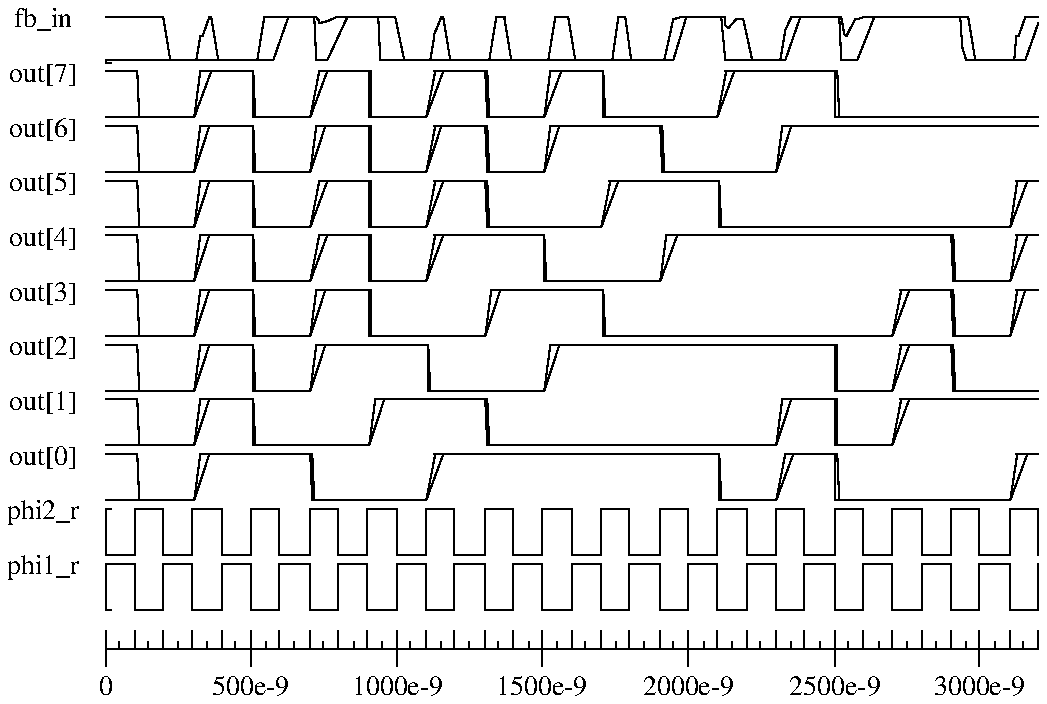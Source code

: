 .PS
.S 10
scale = 1
"phi1_r" at (-0.3173, 0.6017)
"phi2_r" at (-0.3173, 0.8752)
"out[0]" at (-0.3173, 1.1487)
"out[1]" at (-0.3173, 1.4222)
"out[2]" at (-0.3173, 1.6957)
"out[3]" at (-0.3173, 1.9692)
"out[4]" at (-0.3173, 2.2427)
"out[5]" at (-0.3173, 2.5162)
"out[6]" at (-0.3173, 2.7897)
"out[7]" at (-0.3173, 3.0632)
"fb_in" at (-0.3173, 3.3367)
line solid from (0.0000, 0.3938) to (0.0219, 0.3938)
line solid from (0.0000, 0.6236) to (0.0219, 0.6236)
line solid from (0.0000, 0.6673) to (0.0219, 0.6673)
line solid from (0.0000, 0.8971) to (0.0219, 0.8971)
line solid from (0.0000, 0.9408) to (0.0219, 0.9408)
line solid from (0.0000, 1.1706) to (0.0219, 1.1706)
line solid from (0.0000, 1.2143) to (0.0219, 1.2143)
line solid from (0.0000, 1.4441) to (0.0219, 1.4441)
line solid from (0.0000, 1.4878) to (0.0219, 1.4878)
line solid from (0.0000, 1.7176) to (0.0219, 1.7176)
line solid from (0.0000, 1.7613) to (0.0219, 1.7613)
line solid from (0.0000, 1.9911) to (0.0219, 1.9911)
line solid from (0.0000, 2.0348) to (0.0219, 2.0348)
line solid from (0.0000, 2.2646) to (0.0219, 2.2646)
line solid from (0.0000, 2.3083) to (0.0219, 2.3083)
line solid from (0.0000, 2.5381) to (0.0219, 2.5381)
line solid from (0.0000, 2.5818) to (0.0219, 2.5818)
line solid from (0.0000, 2.8116) to (0.0219, 2.8116)
line solid from (0.0000, 2.8553) to (0.0219, 2.8553)
line solid from (0.0000, 3.0851) to (0.0219, 3.0851)
line solid from (0.0000, 3.1288) to (0.0219, 3.1288)
line solid from (0.0000, 3.3586) to (0.0219, 3.3586)
line solid from (0.0000, 0.3938) to (0.0000, 0.6236)
line solid from (0.0000, 0.8971) to (0.0000, 0.6673)
line solid from (0.0000, 3.1288) to (0.0000, 3.1398)
line solid from (0.0000, 0.6236) to (0.1422, 0.6236)
line solid from (0.0000, 0.6236) to (0.1422, 0.6236)
line solid from (0.1422, 0.6236) to (0.1422, 0.3938)
line solid from (0.1422, 0.6236) to (0.1422, 0.3938)
line solid from (0.0000, 0.6673) to (0.1422, 0.6673)
line solid from (0.0000, 0.6673) to (0.1422, 0.6673)
line solid from (0.1422, 0.6673) to (0.1422, 0.8971)
line solid from (0.1422, 0.6673) to (0.1422, 0.8971)
line solid from (0.0000, 0.9408) to (0.1532, 0.9408)
line solid from (0.0000, 1.1706) to (0.1532, 1.1706)
line solid from (0.0000, 1.2143) to (0.1532, 1.2143)
line solid from (0.0000, 1.4441) to (0.1532, 1.4441)
line solid from (0.0000, 1.4878) to (0.1532, 1.4878)
line solid from (0.0000, 1.7176) to (0.1532, 1.7176)
line solid from (0.0000, 1.7613) to (0.1532, 1.7613)
line solid from (0.0000, 1.9911) to (0.1532, 1.9911)
line solid from (0.0000, 2.0348) to (0.1532, 2.0348)
line solid from (0.0000, 2.2646) to (0.1532, 2.2646)
line solid from (0.0000, 2.3083) to (0.1532, 2.3083)
line solid from (0.0000, 2.5381) to (0.1532, 2.5381)
line solid from (0.0000, 2.5818) to (0.1532, 2.5818)
line solid from (0.0000, 2.8116) to (0.1532, 2.8116)
line solid from (0.0000, 2.8553) to (0.1532, 2.8553)
line solid from (0.0000, 3.0851) to (0.1532, 3.0851)
line solid from (0.1532, 1.4441) to (0.1641, 1.2143)
line solid from (0.1532, 1.7176) to (0.1641, 1.4878)
line solid from (0.1532, 1.9911) to (0.1641, 1.7613)
line solid from (0.1532, 2.8116) to (0.1641, 2.5818)
line solid from (0.1532, 1.1706) to (0.1641, 0.9408)
line solid from (0.1532, 2.2646) to (0.1641, 2.0348)
line solid from (0.1532, 2.5381) to (0.1641, 2.3083)
line solid from (0.1532, 3.0851) to (0.1641, 2.8553)
line solid from (0.0000, 3.1398) to (0.2844, 3.1398)
line solid from (0.0000, 3.3586) to (0.2844, 3.3586)
line solid from (0.1422, 0.3938) to (0.2844, 0.3938)
line solid from (0.1422, 0.3938) to (0.2844, 0.3938)
line solid from (0.2844, 0.3938) to (0.2844, 0.6236)
line solid from (0.2844, 0.3938) to (0.2844, 0.6236)
line solid from (0.1422, 0.8971) to (0.2844, 0.8971)
line solid from (0.1422, 0.8971) to (0.2844, 0.8971)
line solid from (0.2844, 0.8971) to (0.2844, 0.6673)
line solid from (0.2844, 0.8971) to (0.2844, 0.6673)
line solid from (0.2844, 3.3586) to (0.3173, 3.1398)
line solid from (0.2844, 0.6236) to (0.4267, 0.6236)
line solid from (0.2844, 0.6236) to (0.4267, 0.6236)
line solid from (0.4267, 0.6236) to (0.4267, 0.3938)
line solid from (0.4267, 0.6236) to (0.4267, 0.3938)
line solid from (0.2844, 0.6673) to (0.4267, 0.6673)
line solid from (0.2844, 0.6673) to (0.4267, 0.6673)
line solid from (0.4267, 0.6673) to (0.4267, 0.8971)
line solid from (0.4267, 0.6673) to (0.4267, 0.8971)
line solid from (0.1532, 0.9408) to (0.4376, 0.9408)
line solid from (0.1641, 0.9408) to (0.4376, 0.9408)
line solid from (0.1532, 1.2143) to (0.4376, 1.2143)
line solid from (0.1641, 1.2143) to (0.4376, 1.2143)
line solid from (0.1532, 1.4878) to (0.4376, 1.4878)
line solid from (0.1641, 1.4878) to (0.4376, 1.4878)
line solid from (0.1532, 1.7613) to (0.4376, 1.7613)
line solid from (0.1641, 1.7613) to (0.4376, 1.7613)
line solid from (0.1532, 2.0348) to (0.4376, 2.0348)
line solid from (0.1641, 2.0348) to (0.4376, 2.0348)
line solid from (0.1532, 2.3083) to (0.4376, 2.3083)
line solid from (0.1641, 2.3083) to (0.4376, 2.3083)
line solid from (0.1532, 2.5818) to (0.4376, 2.5818)
line solid from (0.1641, 2.5818) to (0.4376, 2.5818)
line solid from (0.1532, 2.8553) to (0.4376, 2.8553)
line solid from (0.1641, 2.8553) to (0.4376, 2.8553)
line solid from (0.2844, 3.1398) to (0.4485, 3.1398)
line solid from (0.3173, 3.1398) to (0.4485, 3.1398)
line solid from (0.4376, 1.2143) to (0.4704, 1.4441)
line solid from (0.4376, 1.4878) to (0.4704, 1.7176)
line solid from (0.4376, 1.7613) to (0.4704, 1.9911)
line solid from (0.4376, 2.5818) to (0.4704, 2.8116)
line solid from (0.4485, 3.1398) to (0.4704, 3.1398)
line solid from (0.4485, 3.1398) to (0.4704, 3.2601)
line solid from (0.4376, 0.9408) to (0.4704, 1.1706)
line solid from (0.4376, 2.0348) to (0.4704, 2.2646)
line solid from (0.4376, 2.3083) to (0.4704, 2.5381)
line solid from (0.4376, 2.8553) to (0.4704, 3.0851)
line solid from (0.4704, 3.1398) to (0.4814, 3.1398)
line solid from (0.4704, 3.2601) to (0.4814, 3.2601)
line solid from (0.4814, 3.2601) to (0.4814, 3.2711)
line solid from (0.4376, 1.2143) to (0.5142, 1.4441)
line solid from (0.4376, 1.4878) to (0.5142, 1.7176)
line solid from (0.4376, 1.7613) to (0.5142, 1.9911)
line solid from (0.4376, 2.5818) to (0.5142, 2.8116)
line solid from (0.4814, 3.2711) to (0.5142, 3.3586)
line solid from (0.4376, 0.9408) to (0.5142, 1.1706)
line solid from (0.4376, 2.0348) to (0.5142, 2.2646)
line solid from (0.4376, 2.3083) to (0.5142, 2.5381)
line solid from (0.4814, 3.1398) to (0.5251, 3.1398)
line solid from (0.5142, 3.3586) to (0.5251, 3.3586)
line solid from (0.4376, 2.8553) to (0.5251, 3.0851)
line solid from (0.5251, 3.3586) to (0.5579, 3.1398)
line solid from (0.4267, 0.3938) to (0.5798, 0.3938)
line solid from (0.4267, 0.3938) to (0.5798, 0.3938)
line solid from (0.5798, 0.3938) to (0.5798, 0.6236)
line solid from (0.5798, 0.3938) to (0.5798, 0.6236)
line solid from (0.4267, 0.8971) to (0.5798, 0.8971)
line solid from (0.4267, 0.8971) to (0.5798, 0.8971)
line solid from (0.5798, 0.8971) to (0.5798, 0.6673)
line solid from (0.5798, 0.8971) to (0.5798, 0.6673)
line solid from (0.5798, 0.6236) to (0.7220, 0.6236)
line solid from (0.5798, 0.6236) to (0.7220, 0.6236)
line solid from (0.7220, 0.6236) to (0.7220, 0.3938)
line solid from (0.7220, 0.6236) to (0.7220, 0.3938)
line solid from (0.5798, 0.6673) to (0.7220, 0.6673)
line solid from (0.5798, 0.6673) to (0.7220, 0.6673)
line solid from (0.7220, 0.6673) to (0.7220, 0.8971)
line solid from (0.7220, 0.6673) to (0.7220, 0.8971)
line solid from (0.5142, 1.4441) to (0.7330, 1.4441)
line solid from (0.4704, 1.4441) to (0.7330, 1.4441)
line solid from (0.5142, 1.7176) to (0.7330, 1.7176)
line solid from (0.4704, 1.7176) to (0.7330, 1.7176)
line solid from (0.5142, 1.9911) to (0.7330, 1.9911)
line solid from (0.4704, 1.9911) to (0.7330, 1.9911)
line solid from (0.5142, 2.2646) to (0.7330, 2.2646)
line solid from (0.4704, 2.2646) to (0.7330, 2.2646)
line solid from (0.5142, 2.5381) to (0.7330, 2.5381)
line solid from (0.4704, 2.5381) to (0.7330, 2.5381)
line solid from (0.5142, 2.8116) to (0.7330, 2.8116)
line solid from (0.4704, 2.8116) to (0.7330, 2.8116)
line solid from (0.5251, 3.0851) to (0.7330, 3.0851)
line solid from (0.4704, 3.0851) to (0.7330, 3.0851)
line solid from (0.7330, 1.4441) to (0.7330, 1.2143)
line solid from (0.7330, 1.7176) to (0.7330, 1.4878)
line solid from (0.7330, 1.9911) to (0.7330, 1.7613)
line solid from (0.7330, 2.8116) to (0.7330, 2.5818)
line solid from (0.7330, 2.2646) to (0.7330, 2.0348)
line solid from (0.7330, 2.5381) to (0.7330, 2.3083)
line solid from (0.7330, 3.0851) to (0.7330, 2.8553)
line solid from (0.7330, 1.4441) to (0.7439, 1.2143)
line solid from (0.7330, 1.7176) to (0.7439, 1.4878)
line solid from (0.7330, 1.9911) to (0.7439, 1.7613)
line solid from (0.7330, 2.8116) to (0.7439, 2.5818)
line solid from (0.7330, 2.2646) to (0.7439, 2.0348)
line solid from (0.7330, 2.5381) to (0.7439, 2.3083)
line solid from (0.7330, 3.0851) to (0.7439, 2.8553)
line solid from (0.5251, 3.1398) to (0.7549, 3.1398)
line solid from (0.5579, 3.1398) to (0.7549, 3.1398)
line solid from (0.7549, 3.1398) to (0.7877, 3.3586)
line solid from (0.7549, 3.1398) to (0.8314, 3.1398)
line solid from (0.7877, 3.3586) to (0.8314, 3.3586)
line solid from (0.7220, 0.3938) to (0.8643, 0.3938)
line solid from (0.7220, 0.3938) to (0.8643, 0.3938)
line solid from (0.8643, 0.3938) to (0.8643, 0.6236)
line solid from (0.8643, 0.3938) to (0.8643, 0.6236)
line solid from (0.7220, 0.8971) to (0.8643, 0.8971)
line solid from (0.7220, 0.8971) to (0.8643, 0.8971)
line solid from (0.8643, 0.8971) to (0.8643, 0.6673)
line solid from (0.8643, 0.8971) to (0.8643, 0.6673)
line solid from (0.8314, 3.1398) to (0.9080, 3.3586)
line solid from (0.8643, 0.6236) to (1.0174, 0.6236)
line solid from (0.8643, 0.6236) to (1.0174, 0.6236)
line solid from (1.0174, 0.6236) to (1.0174, 0.3938)
line solid from (1.0174, 0.6236) to (1.0174, 0.3938)
line solid from (0.8643, 0.6673) to (1.0174, 0.6673)
line solid from (0.8643, 0.6673) to (1.0174, 0.6673)
line solid from (1.0174, 0.6673) to (1.0174, 0.8971)
line solid from (1.0174, 0.6673) to (1.0174, 0.8971)
line solid from (0.7330, 1.4878) to (1.0174, 1.4878)
line solid from (0.7439, 1.4878) to (1.0174, 1.4878)
line solid from (0.7330, 1.7613) to (1.0174, 1.7613)
line solid from (0.7439, 1.7613) to (1.0174, 1.7613)
line solid from (0.7330, 2.0348) to (1.0174, 2.0348)
line solid from (0.7439, 2.0348) to (1.0174, 2.0348)
line solid from (0.7330, 2.3083) to (1.0174, 2.3083)
line solid from (0.7439, 2.3083) to (1.0174, 2.3083)
line solid from (0.7330, 2.5818) to (1.0174, 2.5818)
line solid from (0.7439, 2.5818) to (1.0174, 2.5818)
line solid from (0.7330, 2.8553) to (1.0174, 2.8553)
line solid from (0.7439, 2.8553) to (1.0174, 2.8553)
line solid from (0.5142, 1.1706) to (1.0174, 1.1706)
line solid from (0.4704, 1.1706) to (1.0174, 1.1706)
line solid from (1.0174, 1.1706) to (1.0284, 0.9408)
line solid from (1.0174, 1.1706) to (1.0284, 1.1706)
line solid from (0.9080, 3.3586) to (1.0393, 3.3586)
line solid from (0.8314, 3.3586) to (1.0393, 3.3586)
line solid from (1.0284, 1.1706) to (1.0393, 0.9408)
line solid from (1.0393, 3.3586) to (1.0502, 3.1398)
line solid from (1.0174, 1.4878) to (1.0502, 1.7176)
line solid from (1.0174, 1.7613) to (1.0502, 1.9911)
line solid from (1.0174, 2.5818) to (1.0502, 2.8116)
line solid from (1.0393, 3.3586) to (1.0502, 3.3586)
line solid from (1.0502, 3.1398) to (1.0612, 3.1398)
line solid from (1.0502, 3.3586) to (1.0612, 3.3367)
line solid from (1.0174, 2.0348) to (1.0612, 2.2646)
line solid from (1.0174, 2.3083) to (1.0612, 2.5381)
line solid from (1.0174, 2.8553) to (1.0612, 3.0851)
line solid from (1.0612, 3.3367) to (1.0612, 3.3258)
line solid from (1.0174, 1.4878) to (1.0940, 1.7176)
line solid from (1.0174, 1.7613) to (1.0940, 1.9911)
line solid from (1.0174, 2.5818) to (1.0940, 2.8116)
line solid from (1.0174, 2.0348) to (1.1049, 2.2646)
line solid from (1.0174, 2.3083) to (1.1049, 2.5381)
line solid from (1.0612, 3.1398) to (1.1049, 3.1398)
line solid from (1.0612, 3.3258) to (1.1049, 3.3367)
line solid from (1.0174, 2.8553) to (1.1049, 3.0851)
line solid from (1.1049, 3.3367) to (1.1487, 3.3586)
line solid from (1.0174, 0.3938) to (1.1596, 0.3938)
line solid from (1.0174, 0.3938) to (1.1596, 0.3938)
line solid from (1.1596, 0.3938) to (1.1596, 0.6236)
line solid from (1.1596, 0.3938) to (1.1596, 0.6236)
line solid from (1.0174, 0.8971) to (1.1596, 0.8971)
line solid from (1.0174, 0.8971) to (1.1596, 0.8971)
line solid from (1.1596, 0.8971) to (1.1596, 0.6673)
line solid from (1.1596, 0.8971) to (1.1596, 0.6673)
line solid from (1.1049, 3.1398) to (1.2034, 3.3586)
line solid from (1.1596, 0.6236) to (1.3019, 0.6236)
line solid from (1.1596, 0.6236) to (1.3019, 0.6236)
line solid from (1.3019, 0.6236) to (1.3019, 0.3938)
line solid from (1.3019, 0.6236) to (1.3019, 0.3938)
line solid from (1.1596, 0.6673) to (1.3019, 0.6673)
line solid from (1.1596, 0.6673) to (1.3019, 0.6673)
line solid from (1.3019, 0.6673) to (1.3019, 0.8971)
line solid from (1.3019, 0.6673) to (1.3019, 0.8971)
line solid from (0.7330, 1.2143) to (1.3019, 1.2143)
line solid from (0.7439, 1.2143) to (1.3019, 1.2143)
line solid from (1.3019, 1.2143) to (1.3128, 1.2143)
line solid from (1.3019, 1.2143) to (1.3128, 1.2143)
line solid from (1.0940, 1.9911) to (1.3128, 1.9911)
line solid from (1.0502, 1.9911) to (1.3128, 1.9911)
line solid from (1.1049, 2.2646) to (1.3128, 2.2646)
line solid from (1.0612, 2.2646) to (1.3128, 2.2646)
line solid from (1.1049, 2.5381) to (1.3128, 2.5381)
line solid from (1.0612, 2.5381) to (1.3128, 2.5381)
line solid from (1.0940, 2.8116) to (1.3128, 2.8116)
line solid from (1.0502, 2.8116) to (1.3128, 2.8116)
line solid from (1.1049, 3.0851) to (1.3128, 3.0851)
line solid from (1.0612, 3.0851) to (1.3128, 3.0851)
line solid from (1.3128, 1.9911) to (1.3128, 1.7613)
line solid from (1.3128, 2.8116) to (1.3128, 2.5818)
line solid from (1.3128, 2.2646) to (1.3128, 2.0348)
line solid from (1.3128, 2.5381) to (1.3128, 2.3083)
line solid from (1.3128, 3.0851) to (1.3128, 2.8553)
line solid from (1.3128, 1.7613) to (1.3237, 1.7613)
line solid from (1.3128, 1.9911) to (1.3237, 1.9911)
line solid from (1.3128, 2.0348) to (1.3237, 2.0348)
line solid from (1.3128, 2.2646) to (1.3237, 2.2646)
line solid from (1.3128, 2.3083) to (1.3237, 2.3083)
line solid from (1.3128, 2.5381) to (1.3237, 2.5381)
line solid from (1.3128, 2.5818) to (1.3237, 2.5818)
line solid from (1.3128, 2.8116) to (1.3237, 2.8116)
line solid from (1.3128, 2.8553) to (1.3237, 2.8553)
line solid from (1.3128, 3.0851) to (1.3237, 3.0851)
line solid from (1.3237, 1.9911) to (1.3237, 1.7613)
line solid from (1.3237, 2.8116) to (1.3237, 2.5818)
line solid from (1.3237, 2.2646) to (1.3237, 2.0348)
line solid from (1.3237, 2.5381) to (1.3237, 2.3083)
line solid from (1.3237, 3.0851) to (1.3237, 2.8553)
line solid from (1.3128, 1.2143) to (1.3456, 1.4441)
line solid from (1.2034, 3.3586) to (1.3566, 3.3586)
line solid from (1.1487, 3.3586) to (1.3566, 3.3586)
line solid from (1.3566, 3.3586) to (1.3675, 3.1398)
line solid from (1.3128, 1.2143) to (1.3894, 1.4441)
line solid from (1.3675, 3.1398) to (1.4441, 3.1398)
line solid from (1.3566, 3.3586) to (1.4441, 3.3586)
line solid from (1.3019, 0.3938) to (1.4550, 0.3938)
line solid from (1.3019, 0.3938) to (1.4550, 0.3938)
line solid from (1.4550, 0.3938) to (1.4550, 0.6236)
line solid from (1.4550, 0.3938) to (1.4550, 0.6236)
line solid from (1.3019, 0.8971) to (1.4550, 0.8971)
line solid from (1.3019, 0.8971) to (1.4550, 0.8971)
line solid from (1.4550, 0.8971) to (1.4550, 0.6673)
line solid from (1.4550, 0.8971) to (1.4550, 0.6673)
line solid from (1.4441, 3.3586) to (1.4878, 3.1398)
line solid from (1.4550, 0.6236) to (1.5972, 0.6236)
line solid from (1.4550, 0.6236) to (1.5972, 0.6236)
line solid from (1.5972, 0.6236) to (1.5972, 0.3938)
line solid from (1.5972, 0.6236) to (1.5972, 0.3938)
line solid from (1.4550, 0.6673) to (1.5972, 0.6673)
line solid from (1.4550, 0.6673) to (1.5972, 0.6673)
line solid from (1.5972, 0.6673) to (1.5972, 0.8971)
line solid from (1.5972, 0.6673) to (1.5972, 0.8971)
line solid from (1.0284, 0.9408) to (1.5972, 0.9408)
line solid from (1.0393, 0.9408) to (1.5972, 0.9408)
line solid from (1.3237, 2.0348) to (1.5972, 2.0348)
line solid from (1.3237, 2.0348) to (1.5972, 2.0348)
line solid from (1.3237, 2.3083) to (1.5972, 2.3083)
line solid from (1.3237, 2.3083) to (1.5972, 2.3083)
line solid from (1.3237, 2.5818) to (1.5972, 2.5818)
line solid from (1.3237, 2.5818) to (1.5972, 2.5818)
line solid from (1.3237, 2.8553) to (1.5972, 2.8553)
line solid from (1.3237, 2.8553) to (1.5972, 2.8553)
line solid from (1.0940, 1.7176) to (1.6082, 1.7176)
line solid from (1.0502, 1.7176) to (1.6082, 1.7176)
line solid from (1.6082, 1.7176) to (1.6082, 1.4878)
line solid from (1.6082, 1.7176) to (1.6191, 1.4878)
line solid from (1.4441, 3.1398) to (1.6191, 3.1398)
line solid from (1.4878, 3.1398) to (1.6191, 3.1398)
line solid from (1.5972, 2.5818) to (1.6410, 2.8116)
line solid from (1.6191, 3.1398) to (1.6410, 3.1398)
line solid from (1.6191, 3.1398) to (1.6410, 3.2601)
line solid from (1.5972, 0.9408) to (1.6410, 1.1706)
line solid from (1.5972, 2.0348) to (1.6410, 2.2646)
line solid from (1.5972, 2.3083) to (1.6410, 2.5381)
line solid from (1.5972, 2.8553) to (1.6410, 3.0851)
line solid from (1.6410, 3.2601) to (1.6410, 3.2711)
line solid from (1.5972, 2.5818) to (1.6738, 2.8116)
line solid from (1.6410, 3.2711) to (1.6738, 3.3586)
line solid from (1.5972, 0.9408) to (1.6848, 1.1706)
line solid from (1.5972, 2.0348) to (1.6848, 2.2646)
line solid from (1.5972, 2.3083) to (1.6848, 2.5381)
line solid from (1.6410, 3.1398) to (1.6848, 3.1398)
line solid from (1.6738, 3.3586) to (1.6848, 3.3586)
line solid from (1.5972, 2.8553) to (1.6848, 3.0851)
line solid from (1.6848, 3.3586) to (1.7176, 3.1398)
line solid from (1.5972, 0.3938) to (1.7395, 0.3938)
line solid from (1.5972, 0.3938) to (1.7395, 0.3938)
line solid from (1.7395, 0.3938) to (1.7395, 0.6236)
line solid from (1.7395, 0.3938) to (1.7395, 0.6236)
line solid from (1.5972, 0.8971) to (1.7395, 0.8971)
line solid from (1.5972, 0.8971) to (1.7395, 0.8971)
line solid from (1.7395, 0.8971) to (1.7395, 0.6673)
line solid from (1.7395, 0.8971) to (1.7395, 0.6673)
line solid from (1.7395, 0.6236) to (1.8926, 0.6236)
line solid from (1.7395, 0.6236) to (1.8926, 0.6236)
line solid from (1.8926, 0.6236) to (1.8926, 0.3938)
line solid from (1.8926, 0.6236) to (1.8926, 0.3938)
line solid from (1.7395, 0.6673) to (1.8926, 0.6673)
line solid from (1.7395, 0.6673) to (1.8926, 0.6673)
line solid from (1.8926, 0.6673) to (1.8926, 0.8971)
line solid from (1.8926, 0.6673) to (1.8926, 0.8971)
line solid from (1.3237, 1.7613) to (1.8926, 1.7613)
line solid from (1.3237, 1.7613) to (1.8926, 1.7613)
line solid from (1.3894, 1.4441) to (1.8926, 1.4441)
line solid from (1.3456, 1.4441) to (1.8926, 1.4441)
line solid from (1.6848, 2.5381) to (1.8926, 2.5381)
line solid from (1.6410, 2.5381) to (1.8926, 2.5381)
line solid from (1.6738, 2.8116) to (1.8926, 2.8116)
line solid from (1.6410, 2.8116) to (1.8926, 2.8116)
line solid from (1.6848, 3.0851) to (1.8926, 3.0851)
line solid from (1.6410, 3.0851) to (1.8926, 3.0851)
line solid from (1.8926, 1.4441) to (1.9036, 1.2143)
line solid from (1.8926, 2.8116) to (1.9036, 2.5818)
line solid from (1.8926, 2.5381) to (1.9036, 2.3083)
line solid from (1.8926, 3.0851) to (1.9036, 2.8553)
line solid from (1.8926, 1.4441) to (1.9036, 1.4441)
line solid from (1.8926, 2.5381) to (1.9036, 2.5381)
line solid from (1.8926, 2.8116) to (1.9036, 2.8116)
line solid from (1.8926, 3.0851) to (1.9036, 3.0851)
line solid from (1.9036, 1.4441) to (1.9145, 1.2143)
line solid from (1.9036, 2.8116) to (1.9145, 2.5818)
line solid from (1.9036, 2.5381) to (1.9145, 2.3083)
line solid from (1.9036, 3.0851) to (1.9145, 2.8553)
line solid from (1.6848, 3.1398) to (1.9145, 3.1398)
line solid from (1.7176, 3.1398) to (1.9145, 3.1398)
line solid from (1.8926, 1.7613) to (1.9254, 1.9911)
line solid from (1.9145, 3.1398) to (1.9473, 3.3586)
line solid from (1.8926, 1.7613) to (1.9692, 1.9911)
line solid from (1.9145, 3.1398) to (1.9911, 3.1398)
line solid from (1.9473, 3.3586) to (1.9911, 3.3586)
line solid from (1.9911, 3.3586) to (2.0239, 3.1398)
line solid from (1.8926, 0.3938) to (2.0348, 0.3938)
line solid from (1.8926, 0.3938) to (2.0348, 0.3938)
line solid from (2.0348, 0.3938) to (2.0348, 0.6236)
line solid from (2.0348, 0.3938) to (2.0348, 0.6236)
line solid from (1.8926, 0.8971) to (2.0348, 0.8971)
line solid from (1.8926, 0.8971) to (2.0348, 0.8971)
line solid from (2.0348, 0.8971) to (2.0348, 0.6673)
line solid from (2.0348, 0.8971) to (2.0348, 0.6673)
line solid from (2.0348, 0.6236) to (2.1771, 0.6236)
line solid from (2.0348, 0.6236) to (2.1771, 0.6236)
line solid from (2.1771, 0.6236) to (2.1771, 0.3938)
line solid from (2.1771, 0.6236) to (2.1771, 0.3938)
line solid from (2.0348, 0.6673) to (2.1771, 0.6673)
line solid from (2.0348, 0.6673) to (2.1771, 0.6673)
line solid from (2.1771, 0.6673) to (2.1771, 0.8971)
line solid from (2.1771, 0.6673) to (2.1771, 0.8971)
line solid from (1.6082, 1.4878) to (2.1771, 1.4878)
line solid from (1.6191, 1.4878) to (2.1771, 1.4878)
line solid from (1.9036, 2.5818) to (2.1771, 2.5818)
line solid from (1.9145, 2.5818) to (2.1771, 2.5818)
line solid from (1.9036, 2.8553) to (2.1771, 2.8553)
line solid from (1.9145, 2.8553) to (2.1771, 2.8553)
line solid from (2.1771, 1.4878) to (2.1880, 1.4878)
line solid from (2.1771, 1.4878) to (2.1880, 1.4878)
line solid from (2.1771, 2.5818) to (2.1880, 2.5818)
line solid from (2.1771, 2.5818) to (2.1880, 2.5818)
line solid from (2.1771, 2.8553) to (2.1880, 2.8553)
line solid from (2.1771, 2.8553) to (2.1880, 2.8553)
line solid from (1.6848, 2.2646) to (2.1880, 2.2646)
line solid from (1.6410, 2.2646) to (2.1880, 2.2646)
line solid from (2.1880, 2.2646) to (2.1880, 2.0348)
line solid from (2.1880, 2.2646) to (2.1989, 2.0348)
line solid from (1.9911, 3.1398) to (2.2099, 3.1398)
line solid from (2.0239, 3.1398) to (2.2099, 3.1398)
line solid from (2.1880, 1.4878) to (2.2208, 1.7176)
line solid from (2.1880, 2.5818) to (2.2208, 2.8116)
line solid from (2.1880, 2.8553) to (2.2208, 3.0851)
line solid from (2.2099, 3.1398) to (2.2427, 3.3586)
line solid from (2.1880, 1.4878) to (2.2646, 1.7176)
line solid from (2.1880, 2.5818) to (2.2646, 2.8116)
line solid from (2.1880, 2.8553) to (2.2755, 3.0851)
line solid from (2.2099, 3.1398) to (2.3083, 3.1398)
line solid from (2.2427, 3.3586) to (2.3083, 3.3586)
line solid from (2.1771, 0.3938) to (2.3302, 0.3938)
line solid from (2.1771, 0.3938) to (2.3302, 0.3938)
line solid from (2.3302, 0.3938) to (2.3302, 0.6236)
line solid from (2.3302, 0.3938) to (2.3302, 0.6236)
line solid from (2.1771, 0.8971) to (2.3302, 0.8971)
line solid from (2.1771, 0.8971) to (2.3302, 0.8971)
line solid from (2.3302, 0.8971) to (2.3302, 0.6673)
line solid from (2.3302, 0.8971) to (2.3302, 0.6673)
line solid from (2.3083, 3.3586) to (2.3412, 3.1398)
line solid from (2.3302, 0.6236) to (2.4724, 0.6236)
line solid from (2.3302, 0.6236) to (2.4724, 0.6236)
line solid from (2.4724, 0.6236) to (2.4724, 0.3938)
line solid from (2.4724, 0.6236) to (2.4724, 0.3938)
line solid from (2.3302, 0.6673) to (2.4724, 0.6673)
line solid from (2.3302, 0.6673) to (2.4724, 0.6673)
line solid from (2.4724, 0.6673) to (2.4724, 0.8971)
line solid from (2.4724, 0.6673) to (2.4724, 0.8971)
line solid from (1.9036, 2.3083) to (2.4724, 2.3083)
line solid from (1.9145, 2.3083) to (2.4724, 2.3083)
line solid from (1.9692, 1.9911) to (2.4834, 1.9911)
line solid from (1.9254, 1.9911) to (2.4834, 1.9911)
line solid from (2.2755, 3.0851) to (2.4834, 3.0851)
line solid from (2.2208, 3.0851) to (2.4834, 3.0851)
line solid from (2.4834, 1.9911) to (2.4834, 1.7613)
line solid from (2.4834, 3.0851) to (2.4834, 2.8553)
line solid from (2.4834, 1.9911) to (2.4943, 1.7613)
line solid from (2.4834, 3.0851) to (2.4943, 2.8553)
line solid from (2.4724, 2.3083) to (2.5162, 2.5381)
line solid from (2.3083, 3.1398) to (2.5271, 3.1398)
line solid from (2.3412, 3.1398) to (2.5271, 3.1398)
line solid from (2.4724, 2.3083) to (2.5600, 2.5381)
line solid from (2.5271, 3.1398) to (2.5600, 3.3586)
line solid from (2.5271, 3.1398) to (2.5928, 3.1398)
line solid from (2.5600, 3.3586) to (2.5928, 3.3586)
line solid from (2.4724, 0.3938) to (2.6147, 0.3938)
line solid from (2.4724, 0.3938) to (2.6147, 0.3938)
line solid from (2.6147, 0.3938) to (2.6147, 0.6236)
line solid from (2.6147, 0.3938) to (2.6147, 0.6236)
line solid from (2.4724, 0.8971) to (2.6147, 0.8971)
line solid from (2.4724, 0.8971) to (2.6147, 0.8971)
line solid from (2.6147, 0.8971) to (2.6147, 0.6673)
line solid from (2.6147, 0.8971) to (2.6147, 0.6673)
line solid from (2.5928, 3.3586) to (2.6256, 3.1398)
line solid from (2.6147, 0.6236) to (2.7678, 0.6236)
line solid from (2.6147, 0.6236) to (2.7678, 0.6236)
line solid from (2.7678, 0.6236) to (2.7678, 0.3938)
line solid from (2.7678, 0.6236) to (2.7678, 0.3938)
line solid from (2.6147, 0.6673) to (2.7678, 0.6673)
line solid from (2.6147, 0.6673) to (2.7678, 0.6673)
line solid from (2.7678, 0.6673) to (2.7678, 0.8971)
line solid from (2.7678, 0.6673) to (2.7678, 0.8971)
line solid from (2.1880, 2.0348) to (2.7678, 2.0348)
line solid from (2.1989, 2.0348) to (2.7678, 2.0348)
line solid from (2.2646, 2.8116) to (2.7678, 2.8116)
line solid from (2.2208, 2.8116) to (2.7678, 2.8116)
line solid from (2.7678, 2.8116) to (2.7788, 2.5818)
line solid from (2.7678, 2.8116) to (2.7788, 2.8116)
line solid from (2.7788, 2.8116) to (2.7897, 2.5818)
line solid from (2.5928, 3.1398) to (2.7897, 3.1398)
line solid from (2.6256, 3.1398) to (2.7897, 3.1398)
line solid from (2.7678, 2.0348) to (2.8006, 2.2646)
line solid from (2.7897, 3.1398) to (2.8335, 3.1398)
line solid from (2.7897, 3.1398) to (2.8335, 3.3476)
line solid from (2.7678, 2.0348) to (2.8553, 2.2646)
line solid from (2.8335, 3.3476) to (2.8663, 3.3586)
line solid from (2.8335, 3.1398) to (2.8991, 3.3586)
line solid from (2.7678, 0.3938) to (2.9100, 0.3938)
line solid from (2.7678, 0.3938) to (2.9100, 0.3938)
line solid from (2.9100, 0.3938) to (2.9100, 0.6236)
line solid from (2.9100, 0.3938) to (2.9100, 0.6236)
line solid from (2.7678, 0.8971) to (2.9100, 0.8971)
line solid from (2.7678, 0.8971) to (2.9100, 0.8971)
line solid from (2.9100, 0.8971) to (2.9100, 0.6673)
line solid from (2.9100, 0.8971) to (2.9100, 0.6673)
line solid from (2.9100, 0.6236) to (3.0523, 0.6236)
line solid from (2.9100, 0.6236) to (3.0523, 0.6236)
line solid from (3.0523, 0.6236) to (3.0523, 0.3938)
line solid from (3.0523, 0.6236) to (3.0523, 0.3938)
line solid from (2.9100, 0.6673) to (3.0523, 0.6673)
line solid from (2.9100, 0.6673) to (3.0523, 0.6673)
line solid from (3.0523, 0.6673) to (3.0523, 0.8971)
line solid from (3.0523, 0.6673) to (3.0523, 0.8971)
line solid from (2.4834, 2.8553) to (3.0523, 2.8553)
line solid from (2.4943, 2.8553) to (3.0523, 2.8553)
line solid from (1.6848, 1.1706) to (3.0632, 1.1706)
line solid from (1.6410, 1.1706) to (3.0632, 1.1706)
line solid from (2.5600, 2.5381) to (3.0632, 2.5381)
line solid from (2.5162, 2.5381) to (3.0632, 2.5381)
line solid from (3.0632, 1.1706) to (3.0632, 0.9408)
line solid from (3.0632, 2.5381) to (3.0632, 2.3083)
line solid from (2.8991, 3.3586) to (3.0741, 3.3586)
line solid from (2.8663, 3.3586) to (3.0741, 3.3586)
line solid from (3.0632, 1.1706) to (3.0741, 0.9408)
line solid from (3.0632, 2.5381) to (3.0741, 2.3083)
line solid from (3.0741, 3.3586) to (3.0960, 3.1398)
line solid from (3.0741, 3.3586) to (3.0960, 3.3586)
line solid from (3.0523, 2.8553) to (3.0960, 3.0851)
line solid from (3.0960, 3.3586) to (3.0960, 3.3148)
line solid from (3.0960, 3.1398) to (3.1070, 3.1398)
line solid from (3.0960, 3.3148) to (3.1070, 3.3039)
line solid from (3.0523, 2.8553) to (3.1398, 3.0851)
line solid from (3.1070, 3.1398) to (3.1507, 3.1398)
line solid from (3.1070, 3.3039) to (3.1507, 3.3476)
line solid from (3.1507, 3.1398) to (3.1835, 3.1398)
line solid from (3.1507, 3.3476) to (3.1835, 3.3476)
line solid from (3.0523, 0.3938) to (3.2054, 0.3938)
line solid from (3.0523, 0.3938) to (3.2054, 0.3938)
line solid from (3.2054, 0.3938) to (3.2054, 0.6236)
line solid from (3.2054, 0.3938) to (3.2054, 0.6236)
line solid from (3.0523, 0.8971) to (3.2054, 0.8971)
line solid from (3.0523, 0.8971) to (3.2054, 0.8971)
line solid from (3.2054, 0.8971) to (3.2054, 0.6673)
line solid from (3.2054, 0.8971) to (3.2054, 0.6673)
line solid from (3.1835, 3.3476) to (3.2273, 3.1398)
line solid from (3.2054, 0.6236) to (3.3476, 0.6236)
line solid from (3.2054, 0.6236) to (3.3476, 0.6236)
line solid from (3.3476, 0.6236) to (3.3476, 0.3938)
line solid from (3.3476, 0.6236) to (3.3476, 0.3938)
line solid from (3.2054, 0.6673) to (3.3476, 0.6673)
line solid from (3.2054, 0.6673) to (3.3476, 0.6673)
line solid from (3.3476, 0.6673) to (3.3476, 0.8971)
line solid from (3.3476, 0.6673) to (3.3476, 0.8971)
line solid from (3.0632, 0.9408) to (3.3476, 0.9408)
line solid from (3.0741, 0.9408) to (3.3476, 0.9408)
line solid from (1.9036, 1.2143) to (3.3476, 1.2143)
line solid from (1.9145, 1.2143) to (3.3476, 1.2143)
line solid from (2.7788, 2.5818) to (3.3476, 2.5818)
line solid from (2.7897, 2.5818) to (3.3476, 2.5818)
line solid from (3.1835, 3.1398) to (3.3695, 3.1398)
line solid from (3.2273, 3.1398) to (3.3695, 3.1398)
line solid from (3.3476, 1.2143) to (3.3805, 1.4441)
line solid from (3.3476, 2.5818) to (3.3805, 2.8116)
line solid from (3.3476, 0.9408) to (3.3914, 1.1706)
line solid from (3.3695, 3.1398) to (3.3914, 3.1398)
line solid from (3.3695, 3.1398) to (3.3914, 3.2929)
line solid from (3.3914, 3.2929) to (3.4242, 3.3586)
line solid from (3.3476, 1.2143) to (3.4242, 1.4441)
line solid from (3.3476, 2.5818) to (3.4242, 2.8116)
line solid from (3.3476, 0.9408) to (3.4352, 1.1706)
line solid from (3.3914, 3.1398) to (3.4680, 3.3586)
line solid from (3.3476, 0.3938) to (3.4899, 0.3938)
line solid from (3.3476, 0.3938) to (3.4899, 0.3938)
line solid from (3.4899, 0.3938) to (3.4899, 0.6236)
line solid from (3.4899, 0.3938) to (3.4899, 0.6236)
line solid from (3.3476, 0.8971) to (3.4899, 0.8971)
line solid from (3.3476, 0.8971) to (3.4899, 0.8971)
line solid from (3.4899, 0.8971) to (3.4899, 0.6673)
line solid from (3.4899, 0.8971) to (3.4899, 0.6673)
line solid from (3.4899, 0.6236) to (3.6430, 0.6236)
line solid from (3.4899, 0.6236) to (3.6430, 0.6236)
line solid from (3.6430, 0.6236) to (3.6430, 0.3938)
line solid from (3.6430, 0.6236) to (3.6430, 0.3938)
line solid from (3.4899, 0.6673) to (3.6430, 0.6673)
line solid from (3.4899, 0.6673) to (3.6430, 0.6673)
line solid from (3.6430, 0.6673) to (3.6430, 0.8971)
line solid from (3.6430, 0.6673) to (3.6430, 0.8971)
line solid from (3.4352, 1.1706) to (3.6430, 1.1706)
line solid from (3.3914, 1.1706) to (3.6430, 1.1706)
line solid from (3.4242, 1.4441) to (3.6430, 1.4441)
line solid from (3.3805, 1.4441) to (3.6430, 1.4441)
line solid from (2.2646, 1.7176) to (3.6430, 1.7176)
line solid from (2.2208, 1.7176) to (3.6430, 1.7176)
line solid from (3.1398, 3.0851) to (3.6430, 3.0851)
line solid from (3.0960, 3.0851) to (3.6430, 3.0851)
line solid from (3.6430, 1.4441) to (3.6430, 1.2143)
line solid from (3.6430, 1.7176) to (3.6430, 1.4878)
line solid from (3.6430, 1.1706) to (3.6430, 0.9408)
line solid from (3.6430, 3.0851) to (3.6430, 2.8553)
line solid from (3.6430, 0.9408) to (3.6540, 0.9408)
line solid from (3.6430, 1.1706) to (3.6540, 1.1706)
line solid from (3.6430, 1.2143) to (3.6540, 1.2143)
line solid from (3.6430, 1.4441) to (3.6540, 1.4441)
line solid from (3.6430, 1.4878) to (3.6540, 1.4878)
line solid from (3.6430, 1.7176) to (3.6540, 1.7176)
line solid from (3.6430, 2.8553) to (3.6540, 2.8553)
line solid from (3.6430, 3.0851) to (3.6540, 3.0851)
line solid from (3.6540, 1.4441) to (3.6540, 1.2143)
line solid from (3.6540, 1.7176) to (3.6540, 1.4878)
line solid from (3.4680, 3.3586) to (3.6649, 3.3586)
line solid from (3.4242, 3.3586) to (3.6649, 3.3586)
line solid from (3.6540, 1.1706) to (3.6649, 0.9408)
line solid from (3.6540, 3.0851) to (3.6649, 2.8553)
line solid from (3.6649, 3.3586) to (3.6758, 3.1398)
line solid from (3.6649, 3.3586) to (3.6758, 3.3586)
line solid from (3.6758, 3.1398) to (3.6868, 3.1398)
line solid from (3.6758, 3.3586) to (3.6868, 3.2711)
line solid from (3.6868, 3.1398) to (3.6977, 3.1398)
line solid from (3.6868, 3.2711) to (3.6977, 3.2601)
line solid from (3.6977, 3.1398) to (3.7415, 3.1398)
line solid from (3.6977, 3.2601) to (3.7415, 3.3476)
line solid from (3.7415, 3.1398) to (3.7524, 3.1398)
line solid from (3.7415, 3.3476) to (3.7524, 3.3476)
line solid from (3.7524, 3.3476) to (3.7852, 3.3586)
line solid from (3.6430, 0.3938) to (3.7852, 0.3938)
line solid from (3.6430, 0.3938) to (3.7852, 0.3938)
line solid from (3.7852, 0.3938) to (3.7852, 0.6236)
line solid from (3.7852, 0.3938) to (3.7852, 0.6236)
line solid from (3.6430, 0.8971) to (3.7852, 0.8971)
line solid from (3.6430, 0.8971) to (3.7852, 0.8971)
line solid from (3.7852, 0.8971) to (3.7852, 0.6673)
line solid from (3.7852, 0.8971) to (3.7852, 0.6673)
line solid from (3.7524, 3.1398) to (3.8399, 3.3586)
line solid from (3.7852, 0.6236) to (3.9275, 0.6236)
line solid from (3.7852, 0.6236) to (3.9275, 0.6236)
line solid from (3.9275, 0.6236) to (3.9275, 0.3938)
line solid from (3.9275, 0.6236) to (3.9275, 0.3938)
line solid from (3.7852, 0.6673) to (3.9275, 0.6673)
line solid from (3.7852, 0.6673) to (3.9275, 0.6673)
line solid from (3.9275, 0.6673) to (3.9275, 0.8971)
line solid from (3.9275, 0.6673) to (3.9275, 0.8971)
line solid from (3.6540, 1.2143) to (3.9275, 1.2143)
line solid from (3.6540, 1.2143) to (3.9275, 1.2143)
line solid from (3.6540, 1.4878) to (3.9275, 1.4878)
line solid from (3.6540, 1.4878) to (3.9275, 1.4878)
line solid from (2.4834, 1.7613) to (3.9275, 1.7613)
line solid from (2.4943, 1.7613) to (3.9275, 1.7613)
line solid from (3.9275, 1.2143) to (3.9712, 1.4441)
line solid from (3.9275, 1.4878) to (3.9712, 1.7176)
line solid from (3.9275, 1.7613) to (3.9712, 1.9911)
line solid from (3.9275, 1.2143) to (4.0150, 1.4441)
line solid from (3.9275, 1.4878) to (4.0150, 1.7176)
line solid from (3.9275, 1.7613) to (4.0150, 1.9911)
line solid from (3.9275, 0.3938) to (4.0806, 0.3938)
line solid from (3.9275, 0.3938) to (4.0806, 0.3938)
line solid from (4.0806, 0.3938) to (4.0806, 0.6236)
line solid from (4.0806, 0.3938) to (4.0806, 0.6236)
line solid from (3.9275, 0.8971) to (4.0806, 0.8971)
line solid from (3.9275, 0.8971) to (4.0806, 0.8971)
line solid from (4.0806, 0.8971) to (4.0806, 0.6673)
line solid from (4.0806, 0.8971) to (4.0806, 0.6673)
line solid from (4.0806, 0.6236) to (4.2228, 0.6236)
line solid from (4.0806, 0.6236) to (4.2228, 0.6236)
line solid from (4.2228, 0.6236) to (4.2228, 0.3938)
line solid from (4.2228, 0.6236) to (4.2228, 0.3938)
line solid from (4.0806, 0.6673) to (4.2228, 0.6673)
line solid from (4.0806, 0.6673) to (4.2228, 0.6673)
line solid from (4.2228, 0.6673) to (4.2228, 0.8971)
line solid from (4.2228, 0.6673) to (4.2228, 0.8971)
line solid from (4.0150, 1.7176) to (4.2228, 1.7176)
line solid from (3.9712, 1.7176) to (4.2228, 1.7176)
line solid from (4.0150, 1.9911) to (4.2228, 1.9911)
line solid from (3.9712, 1.9911) to (4.2228, 1.9911)
line solid from (2.8553, 2.2646) to (4.2228, 2.2646)
line solid from (2.8006, 2.2646) to (4.2228, 2.2646)
line solid from (4.2228, 1.7176) to (4.2338, 1.4878)
line solid from (4.2228, 1.9911) to (4.2338, 1.7613)
line solid from (4.2228, 2.2646) to (4.2338, 2.0348)
line solid from (4.2228, 1.7176) to (4.2338, 1.7176)
line solid from (4.2228, 1.9911) to (4.2338, 1.9911)
line solid from (4.2228, 2.2646) to (4.2338, 2.2646)
line solid from (4.2338, 1.7176) to (4.2447, 1.4878)
line solid from (4.2338, 1.9911) to (4.2447, 1.7613)
line solid from (4.2338, 2.2646) to (4.2447, 2.0348)
line solid from (3.8399, 3.3586) to (4.2666, 3.3586)
line solid from (3.7852, 3.3586) to (4.2666, 3.3586)
line solid from (4.2666, 3.3586) to (4.2775, 3.2054)
line solid from (4.2666, 3.3586) to (4.2775, 3.3586)
line solid from (4.2775, 3.2054) to (4.2994, 3.1398)
line solid from (4.2994, 3.1398) to (4.3104, 3.1398)
line solid from (4.2775, 3.3586) to (4.3104, 3.3586)
line solid from (4.3104, 3.3586) to (4.3432, 3.1398)
line solid from (4.2228, 0.3938) to (4.3651, 0.3938)
line solid from (4.2228, 0.3938) to (4.3651, 0.3938)
line solid from (4.3651, 0.3938) to (4.3651, 0.6236)
line solid from (4.3651, 0.3938) to (4.3651, 0.6236)
line solid from (4.2228, 0.8971) to (4.3651, 0.8971)
line solid from (4.2228, 0.8971) to (4.3651, 0.8971)
line solid from (4.3651, 0.8971) to (4.3651, 0.6673)
line solid from (4.3651, 0.8971) to (4.3651, 0.6673)
line solid from (4.3651, 0.6236) to (4.5182, 0.6236)
line solid from (4.3651, 0.6236) to (4.5182, 0.6236)
line solid from (4.5182, 0.6236) to (4.5182, 0.3938)
line solid from (4.5182, 0.6236) to (4.5182, 0.3938)
line solid from (4.3651, 0.6673) to (4.5182, 0.6673)
line solid from (4.3651, 0.6673) to (4.5182, 0.6673)
line solid from (4.5182, 0.6673) to (4.5182, 0.8971)
line solid from (4.5182, 0.6673) to (4.5182, 0.8971)
line solid from (3.6540, 0.9408) to (4.5182, 0.9408)
line solid from (3.6649, 0.9408) to (4.5182, 0.9408)
line solid from (4.2338, 1.7613) to (4.5182, 1.7613)
line solid from (4.2447, 1.7613) to (4.5182, 1.7613)
line solid from (4.2338, 2.0348) to (4.5182, 2.0348)
line solid from (4.2447, 2.0348) to (4.5182, 2.0348)
line solid from (3.0632, 2.3083) to (4.5182, 2.3083)
line solid from (3.0741, 2.3083) to (4.5182, 2.3083)
line solid from (4.3104, 3.1398) to (4.5401, 3.1398)
line solid from (4.3432, 3.1398) to (4.5401, 3.1398)
line solid from (4.5182, 1.7613) to (4.5510, 1.9911)
line solid from (4.5401, 3.1398) to (4.5510, 3.1398)
line solid from (4.5401, 3.1398) to (4.5510, 3.2601)
line solid from (4.5182, 0.9408) to (4.5510, 1.1706)
line solid from (4.5182, 2.0348) to (4.5510, 2.2646)
line solid from (4.5182, 2.3083) to (4.5510, 2.5381)
line solid from (4.5510, 3.1398) to (4.5620, 3.1398)
line solid from (4.5510, 3.2601) to (4.5620, 3.2601)
line solid from (4.5620, 3.2601) to (4.5620, 3.2711)
line solid from (4.5182, 1.7613) to (4.5948, 1.9911)
line solid from (4.5620, 3.2711) to (4.5948, 3.3586)
line solid from (4.5620, 3.1398) to (4.5948, 3.1398)
line solid from (4.5182, 0.9408) to (4.6057, 1.1706)
line solid from (4.5182, 2.0348) to (4.6057, 2.2646)
line solid from (4.5182, 2.3083) to (4.6057, 2.5381)
line solid from (4.5182, 0.3938) to (4.6604, 0.3938)
line solid from (4.5182, 0.3938) to (4.6604, 0.3938)
line solid from (4.6604, 0.3938) to (4.6604, 0.6236)
line solid from (4.6604, 0.3938) to (4.6604, 0.6236)
line solid from (4.5182, 0.8971) to (4.6604, 0.8971)
line solid from (4.5182, 0.8971) to (4.6604, 0.8971)
line solid from (4.6604, 0.8971) to (4.6604, 0.6673)
line solid from (4.6604, 0.8971) to (4.6604, 0.6673)
line solid from (4.6057, 1.1706) to (4.6604, 1.1706)
line solid from (4.5510, 1.1706) to (4.6604, 1.1706)
line solid from (4.0150, 1.4441) to (4.6604, 1.4441)
line solid from (3.9712, 1.4441) to (4.6604, 1.4441)
line solid from (4.2338, 1.4878) to (4.6604, 1.4878)
line solid from (4.2447, 1.4878) to (4.6604, 1.4878)
line solid from (4.5948, 1.9911) to (4.6604, 1.9911)
line solid from (4.5510, 1.9911) to (4.6604, 1.9911)
line solid from (4.6057, 2.2646) to (4.6604, 2.2646)
line solid from (4.5510, 2.2646) to (4.6604, 2.2646)
line solid from (4.6057, 2.5381) to (4.6604, 2.5381)
line solid from (4.5510, 2.5381) to (4.6604, 2.5381)
line solid from (3.4242, 2.8116) to (4.6604, 2.8116)
line solid from (3.3805, 2.8116) to (4.6604, 2.8116)
line solid from (3.6540, 2.8553) to (4.6604, 2.8553)
line solid from (3.6649, 2.8553) to (4.6604, 2.8553)
line solid from (4.5948, 3.1398) to (4.6604, 3.3258)
line solid from (4.5948, 3.3586) to (4.6604, 3.3586)
.S P
.S 9
line solid from (0.0000, 0.1969) to (4.6604, 0.1969)
line solid from (0.0000, 0.1969) to (0.0000, 0.2297)
line solid from (0.0000, 0.1094) to (0.0000, 0.2844)
"0" at (0.0000, 0.0000)
line solid from (0.0656, 0.1969) to (0.0656, 0.2297)
line solid from (0.1422, 0.1969) to (0.1422, 0.2297)
line solid from (0.1422, 0.2297) to (0.1422, 0.2844)
line solid from (0.2079, 0.1969) to (0.2079, 0.2297)
line solid from (0.2844, 0.1969) to (0.2844, 0.2297)
line solid from (0.2844, 0.2297) to (0.2844, 0.2844)
line solid from (0.3610, 0.1969) to (0.3610, 0.2297)
line solid from (0.4267, 0.1969) to (0.4267, 0.2297)
line solid from (0.4267, 0.2297) to (0.4267, 0.2844)
line solid from (0.5032, 0.1969) to (0.5032, 0.2297)
line solid from (0.5798, 0.1969) to (0.5798, 0.2297)
line solid from (0.5798, 0.2297) to (0.5798, 0.2844)
line solid from (0.6455, 0.1969) to (0.6455, 0.2297)
line solid from (0.7220, 0.1969) to (0.7220, 0.2297)
line solid from (0.7220, 0.1094) to (0.7220, 0.2844)
"500e-9" at (0.7220, 0.0000)
line solid from (0.7986, 0.1969) to (0.7986, 0.2297)
line solid from (0.8643, 0.1969) to (0.8643, 0.2297)
line solid from (0.8643, 0.2297) to (0.8643, 0.2844)
line solid from (0.9408, 0.1969) to (0.9408, 0.2297)
line solid from (1.0174, 0.1969) to (1.0174, 0.2297)
line solid from (1.0174, 0.2297) to (1.0174, 0.2844)
line solid from (1.0831, 0.1969) to (1.0831, 0.2297)
line solid from (1.1596, 0.1969) to (1.1596, 0.2297)
line solid from (1.1596, 0.2297) to (1.1596, 0.2844)
line solid from (1.2362, 0.1969) to (1.2362, 0.2297)
line solid from (1.3019, 0.1969) to (1.3019, 0.2297)
line solid from (1.3019, 0.2297) to (1.3019, 0.2844)
line solid from (1.3784, 0.1969) to (1.3784, 0.2297)
line solid from (1.4550, 0.1969) to (1.4550, 0.2297)
line solid from (1.4550, 0.1094) to (1.4550, 0.2844)
"1000e-9" at (1.4550, 0.0000)
line solid from (1.5207, 0.1969) to (1.5207, 0.2297)
line solid from (1.5972, 0.1969) to (1.5972, 0.2297)
line solid from (1.5972, 0.2297) to (1.5972, 0.2844)
line solid from (1.6738, 0.1969) to (1.6738, 0.2297)
line solid from (1.7395, 0.1969) to (1.7395, 0.2297)
line solid from (1.7395, 0.2297) to (1.7395, 0.2844)
line solid from (1.8160, 0.1969) to (1.8160, 0.2297)
line solid from (1.8926, 0.1969) to (1.8926, 0.2297)
line solid from (1.8926, 0.2297) to (1.8926, 0.2844)
line solid from (1.9583, 0.1969) to (1.9583, 0.2297)
line solid from (2.0348, 0.1969) to (2.0348, 0.2297)
line solid from (2.0348, 0.2297) to (2.0348, 0.2844)
line solid from (2.1114, 0.1969) to (2.1114, 0.2297)
line solid from (2.1771, 0.1969) to (2.1771, 0.2297)
line solid from (2.1771, 0.1094) to (2.1771, 0.2844)
"1500e-9" at (2.1771, 0.0000)
line solid from (2.2536, 0.1969) to (2.2536, 0.2297)
line solid from (2.3302, 0.1969) to (2.3302, 0.2297)
line solid from (2.3302, 0.2297) to (2.3302, 0.2844)
line solid from (2.3959, 0.1969) to (2.3959, 0.2297)
line solid from (2.4724, 0.1969) to (2.4724, 0.2297)
line solid from (2.4724, 0.2297) to (2.4724, 0.2844)
line solid from (2.5490, 0.1969) to (2.5490, 0.2297)
line solid from (2.6147, 0.1969) to (2.6147, 0.2297)
line solid from (2.6147, 0.2297) to (2.6147, 0.2844)
line solid from (2.6912, 0.1969) to (2.6912, 0.2297)
line solid from (2.7678, 0.1969) to (2.7678, 0.2297)
line solid from (2.7678, 0.2297) to (2.7678, 0.2844)
line solid from (2.8335, 0.1969) to (2.8335, 0.2297)
line solid from (2.9100, 0.1969) to (2.9100, 0.2297)
line solid from (2.9100, 0.1094) to (2.9100, 0.2844)
"2000e-9" at (2.9100, 0.0000)
line solid from (2.9866, 0.1969) to (2.9866, 0.2297)
line solid from (3.0523, 0.1969) to (3.0523, 0.2297)
line solid from (3.0523, 0.2297) to (3.0523, 0.2844)
line solid from (3.1288, 0.1969) to (3.1288, 0.2297)
line solid from (3.2054, 0.1969) to (3.2054, 0.2297)
line solid from (3.2054, 0.2297) to (3.2054, 0.2844)
line solid from (3.2711, 0.1969) to (3.2711, 0.2297)
line solid from (3.3476, 0.1969) to (3.3476, 0.2297)
line solid from (3.3476, 0.2297) to (3.3476, 0.2844)
line solid from (3.4242, 0.1969) to (3.4242, 0.2297)
line solid from (3.4899, 0.1969) to (3.4899, 0.2297)
line solid from (3.4899, 0.2297) to (3.4899, 0.2844)
line solid from (3.5664, 0.1969) to (3.5664, 0.2297)
line solid from (3.6430, 0.1969) to (3.6430, 0.2297)
line solid from (3.6430, 0.1094) to (3.6430, 0.2844)
"2500e-9" at (3.6430, 0.0000)
line solid from (3.7087, 0.1969) to (3.7087, 0.2297)
line solid from (3.7852, 0.1969) to (3.7852, 0.2297)
line solid from (3.7852, 0.2297) to (3.7852, 0.2844)
line solid from (3.8618, 0.1969) to (3.8618, 0.2297)
line solid from (3.9275, 0.1969) to (3.9275, 0.2297)
line solid from (3.9275, 0.2297) to (3.9275, 0.2844)
line solid from (4.0040, 0.1969) to (4.0040, 0.2297)
line solid from (4.0806, 0.1969) to (4.0806, 0.2297)
line solid from (4.0806, 0.2297) to (4.0806, 0.2844)
line solid from (4.1463, 0.1969) to (4.1463, 0.2297)
line solid from (4.2228, 0.1969) to (4.2228, 0.2297)
line solid from (4.2228, 0.2297) to (4.2228, 0.2844)
line solid from (4.2994, 0.1969) to (4.2994, 0.2297)
line solid from (4.3651, 0.1969) to (4.3651, 0.2297)
line solid from (4.3651, 0.1094) to (4.3651, 0.2844)
"3000e-9" at (4.3651, 0.0000)
line solid from (4.4416, 0.1969) to (4.4416, 0.2297)
line solid from (4.5182, 0.1969) to (4.5182, 0.2297)
line solid from (4.5182, 0.2297) to (4.5182, 0.2844)
line solid from (4.5839, 0.1969) to (4.5839, 0.2297)
line solid from (4.6604, 0.1969) to (4.6604, 0.2297)
line solid from (4.6604, 0.2297) to (4.6604, 0.2844)
.S P
.PE
